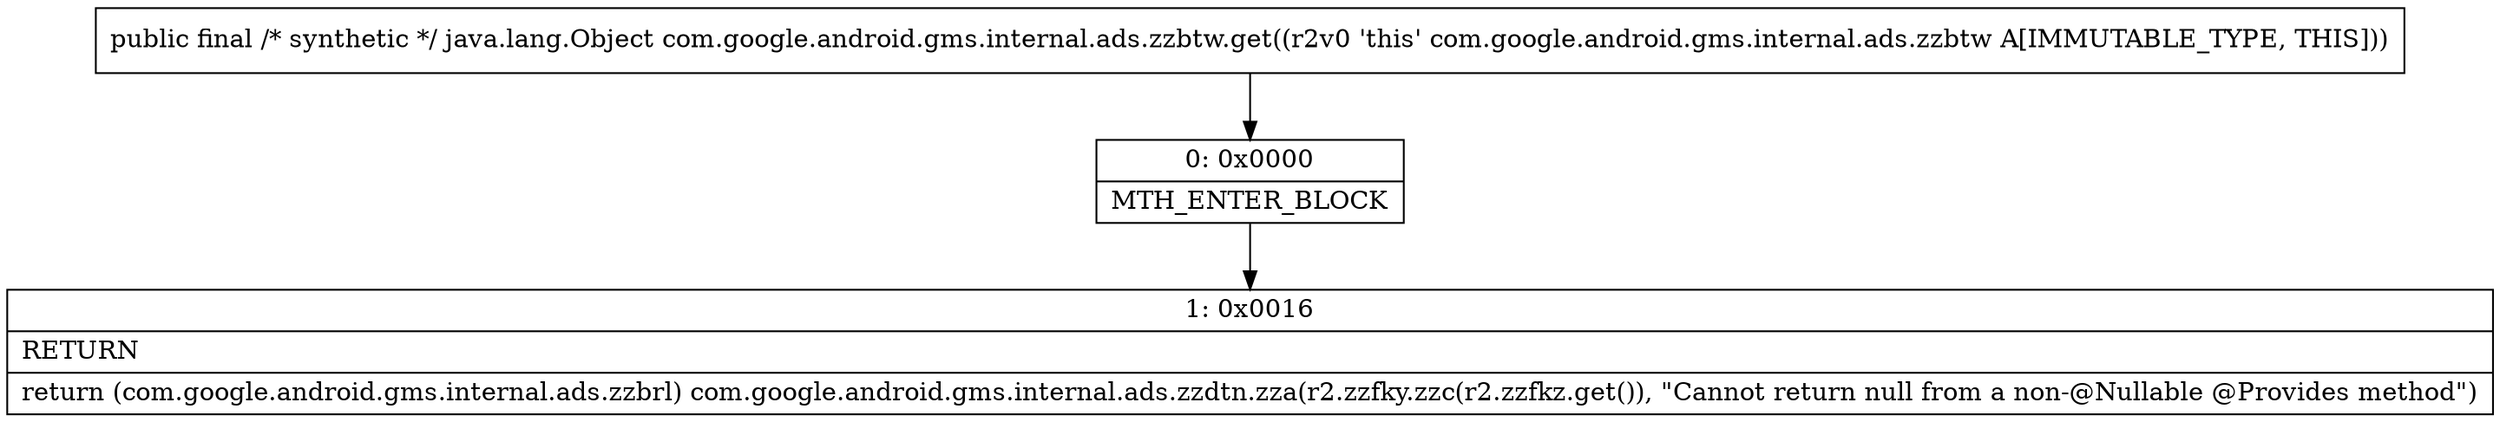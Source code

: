 digraph "CFG forcom.google.android.gms.internal.ads.zzbtw.get()Ljava\/lang\/Object;" {
Node_0 [shape=record,label="{0\:\ 0x0000|MTH_ENTER_BLOCK\l}"];
Node_1 [shape=record,label="{1\:\ 0x0016|RETURN\l|return (com.google.android.gms.internal.ads.zzbrl) com.google.android.gms.internal.ads.zzdtn.zza(r2.zzfky.zzc(r2.zzfkz.get()), \"Cannot return null from a non\-@Nullable @Provides method\")\l}"];
MethodNode[shape=record,label="{public final \/* synthetic *\/ java.lang.Object com.google.android.gms.internal.ads.zzbtw.get((r2v0 'this' com.google.android.gms.internal.ads.zzbtw A[IMMUTABLE_TYPE, THIS])) }"];
MethodNode -> Node_0;
Node_0 -> Node_1;
}

